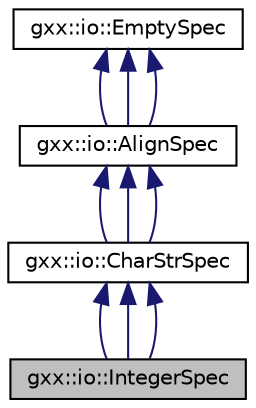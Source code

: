 digraph "gxx::io::IntegerSpec"
{
  edge [fontname="Helvetica",fontsize="10",labelfontname="Helvetica",labelfontsize="10"];
  node [fontname="Helvetica",fontsize="10",shape=record];
  Node1 [label="gxx::io::IntegerSpec",height=0.2,width=0.4,color="black", fillcolor="grey75", style="filled", fontcolor="black"];
  Node2 -> Node1 [dir="back",color="midnightblue",fontsize="10",style="solid"];
  Node2 [label="gxx::io::CharStrSpec",height=0.2,width=0.4,color="black", fillcolor="white", style="filled",URL="$classgxx_1_1io_1_1CharStrSpec.html"];
  Node3 -> Node2 [dir="back",color="midnightblue",fontsize="10",style="solid"];
  Node3 [label="gxx::io::AlignSpec",height=0.2,width=0.4,color="black", fillcolor="white", style="filled",URL="$classgxx_1_1io_1_1AlignSpec.html"];
  Node4 -> Node3 [dir="back",color="midnightblue",fontsize="10",style="solid"];
  Node4 [label="gxx::io::EmptySpec",height=0.2,width=0.4,color="black", fillcolor="white", style="filled",URL="$classgxx_1_1io_1_1EmptySpec.html"];
  Node4 -> Node3 [dir="back",color="midnightblue",fontsize="10",style="solid"];
  Node4 -> Node3 [dir="back",color="midnightblue",fontsize="10",style="solid"];
  Node3 -> Node2 [dir="back",color="midnightblue",fontsize="10",style="solid"];
  Node3 -> Node2 [dir="back",color="midnightblue",fontsize="10",style="solid"];
  Node2 -> Node1 [dir="back",color="midnightblue",fontsize="10",style="solid"];
  Node2 -> Node1 [dir="back",color="midnightblue",fontsize="10",style="solid"];
}
